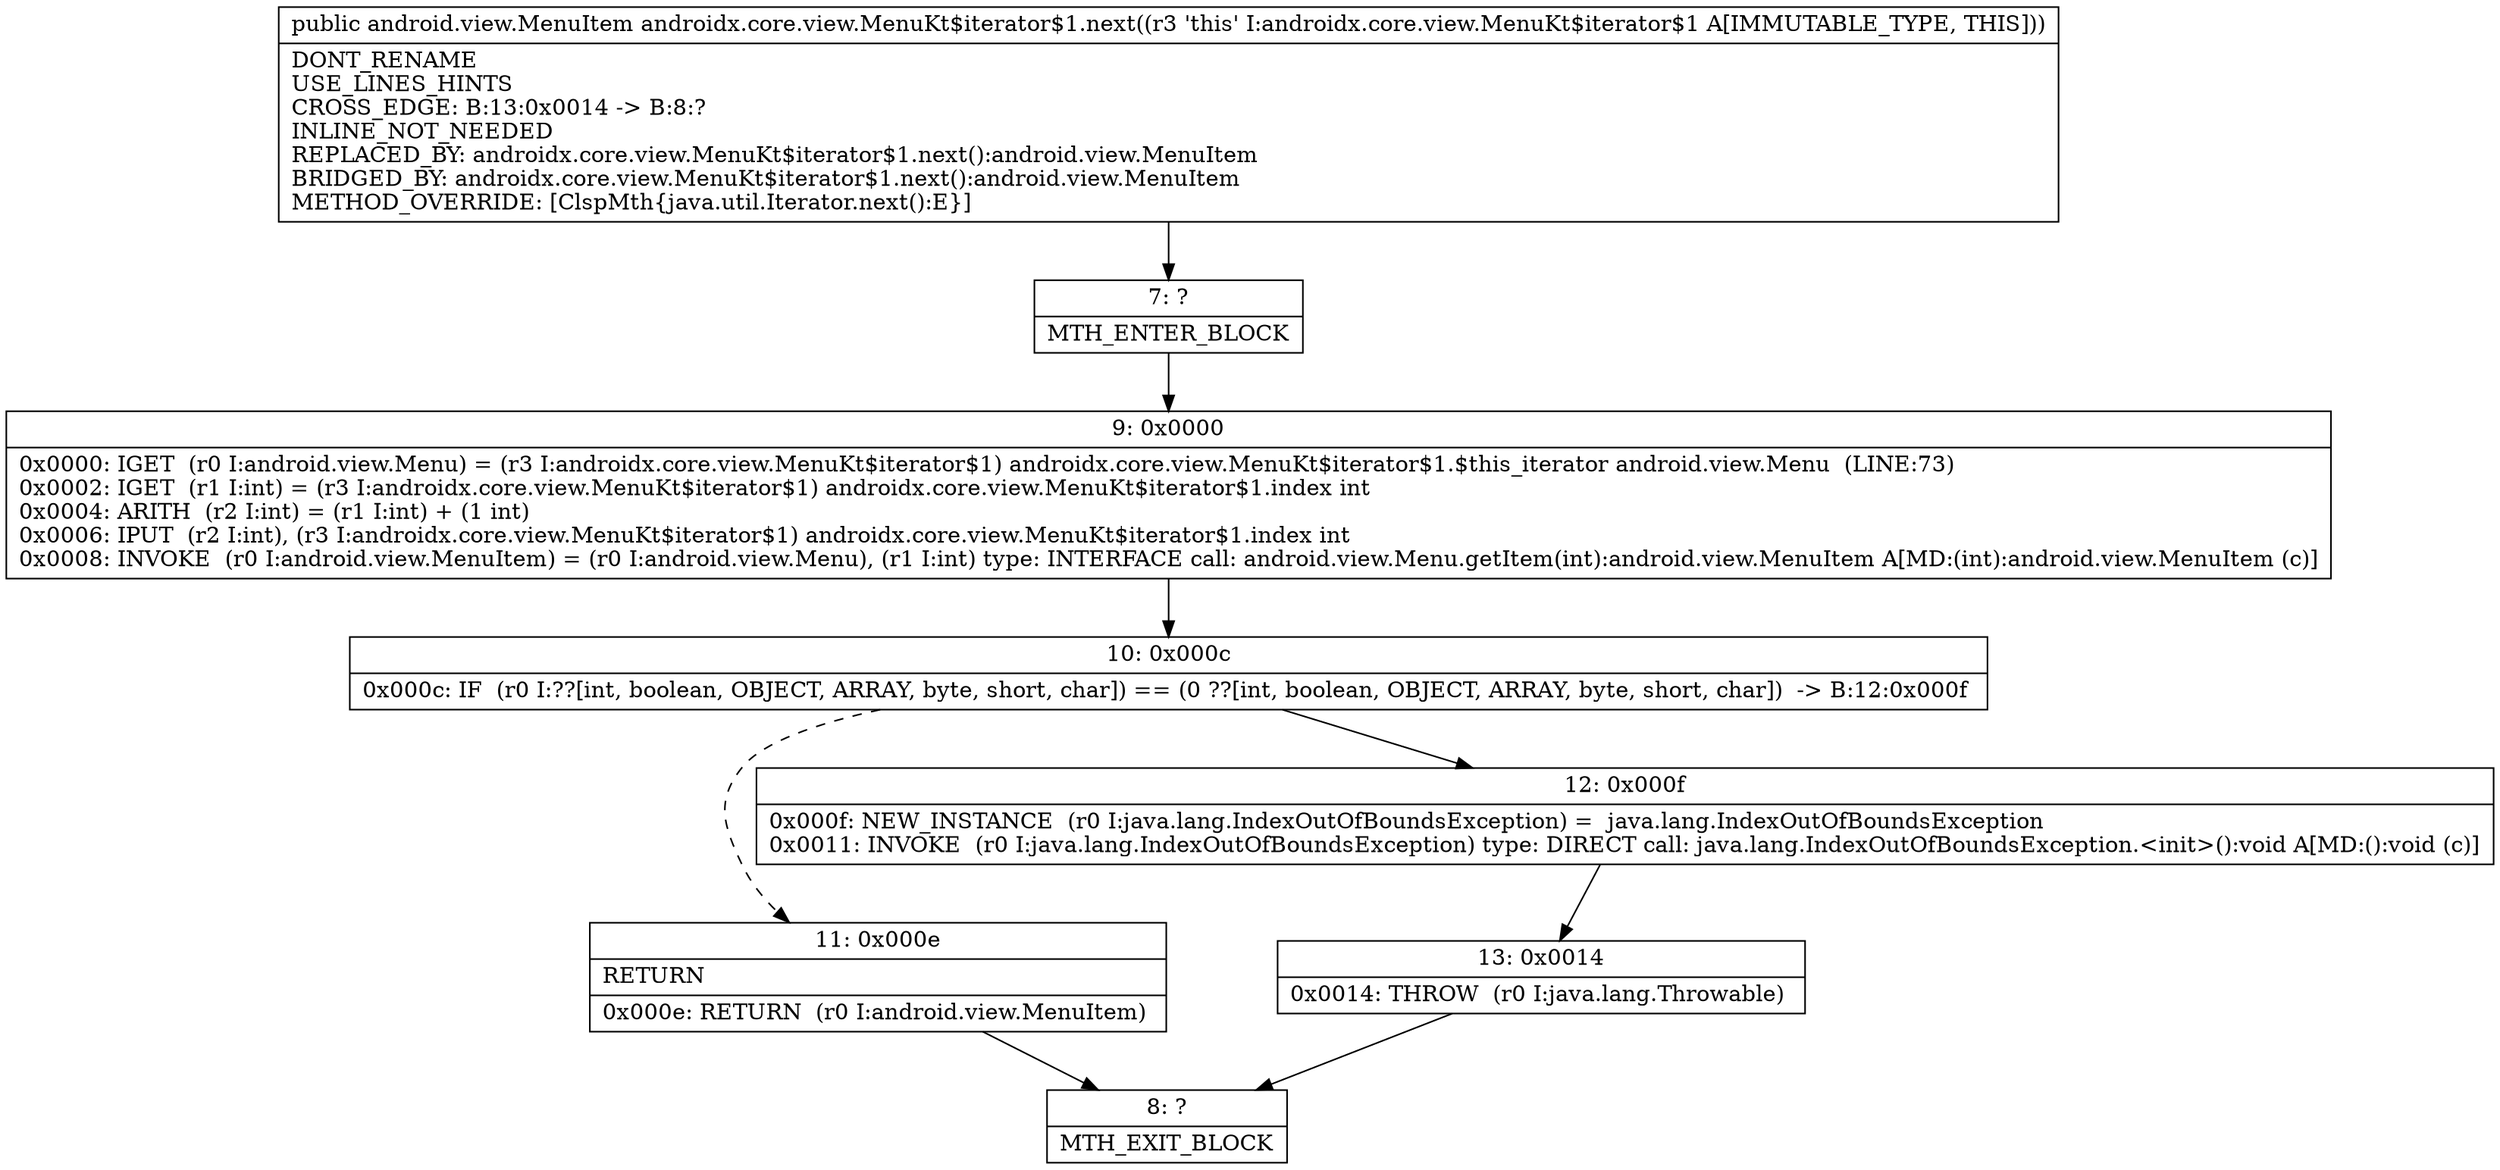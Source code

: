 digraph "CFG forandroidx.core.view.MenuKt$iterator$1.next()Landroid\/view\/MenuItem;" {
Node_7 [shape=record,label="{7\:\ ?|MTH_ENTER_BLOCK\l}"];
Node_9 [shape=record,label="{9\:\ 0x0000|0x0000: IGET  (r0 I:android.view.Menu) = (r3 I:androidx.core.view.MenuKt$iterator$1) androidx.core.view.MenuKt$iterator$1.$this_iterator android.view.Menu  (LINE:73)\l0x0002: IGET  (r1 I:int) = (r3 I:androidx.core.view.MenuKt$iterator$1) androidx.core.view.MenuKt$iterator$1.index int \l0x0004: ARITH  (r2 I:int) = (r1 I:int) + (1 int) \l0x0006: IPUT  (r2 I:int), (r3 I:androidx.core.view.MenuKt$iterator$1) androidx.core.view.MenuKt$iterator$1.index int \l0x0008: INVOKE  (r0 I:android.view.MenuItem) = (r0 I:android.view.Menu), (r1 I:int) type: INTERFACE call: android.view.Menu.getItem(int):android.view.MenuItem A[MD:(int):android.view.MenuItem (c)]\l}"];
Node_10 [shape=record,label="{10\:\ 0x000c|0x000c: IF  (r0 I:??[int, boolean, OBJECT, ARRAY, byte, short, char]) == (0 ??[int, boolean, OBJECT, ARRAY, byte, short, char])  \-\> B:12:0x000f \l}"];
Node_11 [shape=record,label="{11\:\ 0x000e|RETURN\l|0x000e: RETURN  (r0 I:android.view.MenuItem) \l}"];
Node_8 [shape=record,label="{8\:\ ?|MTH_EXIT_BLOCK\l}"];
Node_12 [shape=record,label="{12\:\ 0x000f|0x000f: NEW_INSTANCE  (r0 I:java.lang.IndexOutOfBoundsException) =  java.lang.IndexOutOfBoundsException \l0x0011: INVOKE  (r0 I:java.lang.IndexOutOfBoundsException) type: DIRECT call: java.lang.IndexOutOfBoundsException.\<init\>():void A[MD:():void (c)]\l}"];
Node_13 [shape=record,label="{13\:\ 0x0014|0x0014: THROW  (r0 I:java.lang.Throwable) \l}"];
MethodNode[shape=record,label="{public android.view.MenuItem androidx.core.view.MenuKt$iterator$1.next((r3 'this' I:androidx.core.view.MenuKt$iterator$1 A[IMMUTABLE_TYPE, THIS]))  | DONT_RENAME\lUSE_LINES_HINTS\lCROSS_EDGE: B:13:0x0014 \-\> B:8:?\lINLINE_NOT_NEEDED\lREPLACED_BY: androidx.core.view.MenuKt$iterator$1.next():android.view.MenuItem\lBRIDGED_BY: androidx.core.view.MenuKt$iterator$1.next():android.view.MenuItem\lMETHOD_OVERRIDE: [ClspMth\{java.util.Iterator.next():E\}]\l}"];
MethodNode -> Node_7;Node_7 -> Node_9;
Node_9 -> Node_10;
Node_10 -> Node_11[style=dashed];
Node_10 -> Node_12;
Node_11 -> Node_8;
Node_12 -> Node_13;
Node_13 -> Node_8;
}


